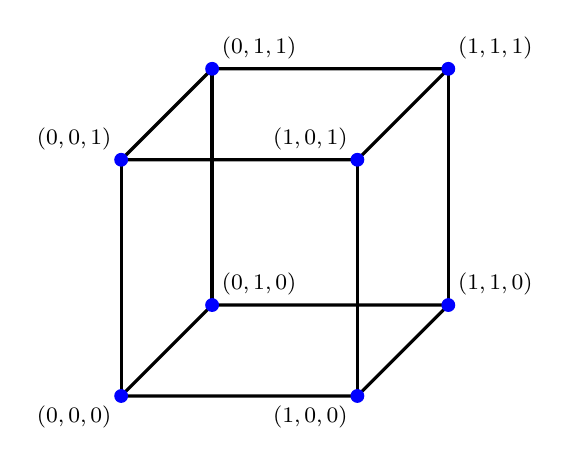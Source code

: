 \begin{tikzpicture}[font=\footnotesize]
    % mark apexes of a cube
    \coordinate[label=below left:{$(0,0,0)$}] (A) at (0,0,3);
    \coordinate[label=below left:{$(1,0,0)$}] (B) at (3,0,3);
    \coordinate[label=above right:{$(0,1,0)$}] (C) at (0,0,0);
    \coordinate[label=above right:{$(1,1,0)$}] (D) at (3,0,0);

    \coordinate[label=above left:{$(0,0,1)$}] (E) at (0,3,3);
    \coordinate[label=above left:{$(1,0,1)$}] (F) at (3,3,3); % [label={[shift={(-0.5,0)}]{$(1,0,1)$}}]
    \coordinate[label=above right:{$(0,1,1)$}] (G) at (0,3,0);
    \coordinate[label=above right:{$(1,1,1)$}] (H) at (3,3,0);

    % draw the cube (top & bottom)
    \draw[very thick] (C) -- (A) -- (B) -- (D) -- (C);
    \draw[very thick] (E) -- (G) -- (H) -- (F) -- (E);

    % draw the cube (front & back)
    \draw[very thick] (A) -- (E);
    \draw[very thick] (B) -- (F);
    \draw[very thick] (C) -- (G);
    \draw[very thick] (D) -- (H);

    % mark blue points in each apex
    \foreach \point in {A,B,C,D,E,F,G,H}{
        \fill[blue] (\point) circle [radius=2.5pt];
    }
\end{tikzpicture}